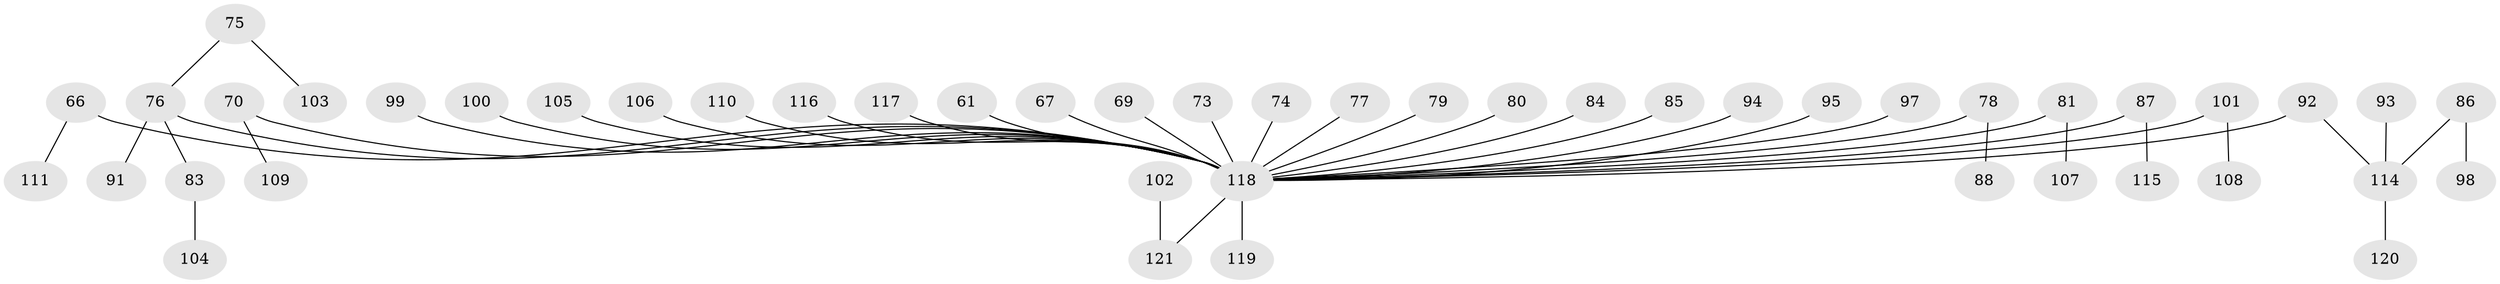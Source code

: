 // original degree distribution, {4: 0.03305785123966942, 6: 0.024793388429752067, 5: 0.03305785123966942, 1: 0.47107438016528924, 7: 0.008264462809917356, 3: 0.1487603305785124, 2: 0.2809917355371901}
// Generated by graph-tools (version 1.1) at 2025/55/03/04/25 21:55:56]
// undirected, 48 vertices, 47 edges
graph export_dot {
graph [start="1"]
  node [color=gray90,style=filled];
  61;
  66 [super="+10"];
  67 [super="+54"];
  69;
  70;
  73;
  74;
  75;
  76 [super="+14+28+65"];
  77;
  78;
  79;
  80 [super="+47"];
  81;
  83;
  84;
  85;
  86;
  87 [super="+18+25+33+55"];
  88;
  91;
  92 [super="+49"];
  93;
  94;
  95;
  97;
  98;
  99;
  100;
  101;
  102;
  103;
  104;
  105 [super="+44+51"];
  106;
  107;
  108;
  109;
  110;
  111;
  114 [super="+41+56+57+58+72"];
  115;
  116;
  117;
  118 [super="+12+64+82+26+31+113+40+43+112+52+53+63"];
  119;
  120;
  121 [super="+89"];
  61 -- 118;
  66 -- 111;
  66 -- 118;
  67 -- 118;
  69 -- 118;
  70 -- 109;
  70 -- 118;
  73 -- 118;
  74 -- 118;
  75 -- 103;
  75 -- 76;
  76 -- 91;
  76 -- 83;
  76 -- 118;
  77 -- 118;
  78 -- 88;
  78 -- 118;
  79 -- 118;
  80 -- 118;
  81 -- 107;
  81 -- 118;
  83 -- 104;
  84 -- 118;
  85 -- 118;
  86 -- 98;
  86 -- 114;
  87 -- 115;
  87 -- 118;
  92 -- 114;
  92 -- 118;
  93 -- 114;
  94 -- 118;
  95 -- 118;
  97 -- 118;
  99 -- 118;
  100 -- 118;
  101 -- 108;
  101 -- 118;
  102 -- 121;
  105 -- 118;
  106 -- 118;
  110 -- 118;
  114 -- 120;
  116 -- 118;
  117 -- 118;
  118 -- 119;
  118 -- 121;
}
